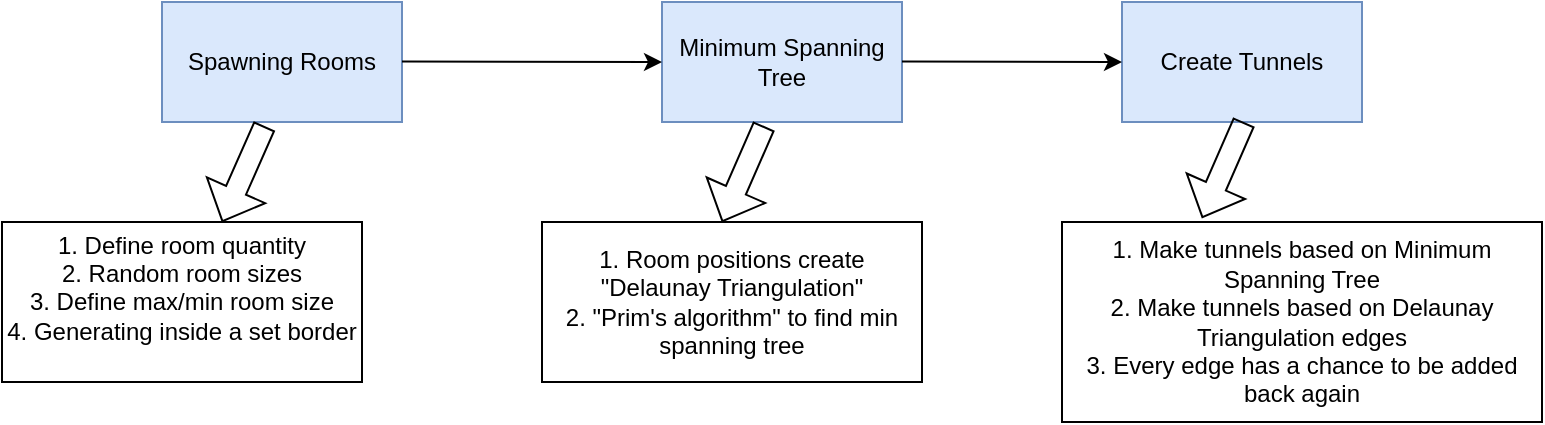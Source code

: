 <mxfile version="23.1.5" type="github">
  <diagram name="Page-1" id="X4yozd5_kqdS1_7KtxCV">
    <mxGraphModel dx="1185" dy="632" grid="1" gridSize="10" guides="1" tooltips="1" connect="1" arrows="1" fold="1" page="1" pageScale="1" pageWidth="850" pageHeight="1100" math="0" shadow="0">
      <root>
        <mxCell id="0" />
        <mxCell id="1" parent="0" />
        <mxCell id="Zy5JVfYh49z3S8n-Rtx--1" value="Spawning Rooms" style="rounded=0;whiteSpace=wrap;html=1;fillColor=#dae8fc;strokeColor=#6c8ebf;" vertex="1" parent="1">
          <mxGeometry x="110" y="10" width="120" height="60" as="geometry" />
        </mxCell>
        <mxCell id="Zy5JVfYh49z3S8n-Rtx--2" value="Minimum Spanning Tree" style="rounded=0;whiteSpace=wrap;html=1;fillColor=#dae8fc;strokeColor=#6c8ebf;" vertex="1" parent="1">
          <mxGeometry x="360" y="10" width="120" height="60" as="geometry" />
        </mxCell>
        <mxCell id="Zy5JVfYh49z3S8n-Rtx--3" value="Create Tunnels" style="rounded=0;whiteSpace=wrap;html=1;fillColor=#dae8fc;strokeColor=#6c8ebf;" vertex="1" parent="1">
          <mxGeometry x="590" y="10" width="120" height="60" as="geometry" />
        </mxCell>
        <mxCell id="Zy5JVfYh49z3S8n-Rtx--4" value="1. Define room quantity&lt;br&gt;2. Random room sizes&lt;br&gt;3. Define max/min room size&lt;br&gt;4. Generating inside a set border&lt;br&gt;&lt;div&gt;&lt;br&gt;&lt;/div&gt;" style="rounded=0;whiteSpace=wrap;html=1;" vertex="1" parent="1">
          <mxGeometry x="30" y="120" width="180" height="80" as="geometry" />
        </mxCell>
        <mxCell id="Zy5JVfYh49z3S8n-Rtx--5" value="1. Room positions create &quot;Delaunay Triangulation&quot;&lt;br&gt;2. &quot;Prim&#39;s algorithm&quot; to find min spanning tree" style="rounded=0;whiteSpace=wrap;html=1;" vertex="1" parent="1">
          <mxGeometry x="300" y="120" width="190" height="80" as="geometry" />
        </mxCell>
        <mxCell id="Zy5JVfYh49z3S8n-Rtx--6" value="1. Make tunnels based on Minimum Spanning Tree&lt;br&gt;2. Make tunnels based on Delaunay Triangulation edges&lt;br&gt;3. Every edge has a chance to be added back again" style="rounded=0;whiteSpace=wrap;html=1;" vertex="1" parent="1">
          <mxGeometry x="560" y="120" width="240" height="100" as="geometry" />
        </mxCell>
        <mxCell id="Zy5JVfYh49z3S8n-Rtx--7" value="" style="shape=flexArrow;endArrow=classic;html=1;rounded=0;width=10.857;endSize=5.28;exitX=0.427;exitY=1.033;exitDx=0;exitDy=0;exitPerimeter=0;" edge="1" parent="1" source="Zy5JVfYh49z3S8n-Rtx--1">
          <mxGeometry width="50" height="50" relative="1" as="geometry">
            <mxPoint x="160" y="80" as="sourcePoint" />
            <mxPoint x="140" y="120" as="targetPoint" />
          </mxGeometry>
        </mxCell>
        <mxCell id="Zy5JVfYh49z3S8n-Rtx--8" value="" style="shape=flexArrow;endArrow=classic;html=1;rounded=0;width=10.857;endSize=5.28;exitX=0.427;exitY=1.033;exitDx=0;exitDy=0;exitPerimeter=0;" edge="1" parent="1">
          <mxGeometry width="50" height="50" relative="1" as="geometry">
            <mxPoint x="411" y="72" as="sourcePoint" />
            <mxPoint x="390" y="120" as="targetPoint" />
          </mxGeometry>
        </mxCell>
        <mxCell id="Zy5JVfYh49z3S8n-Rtx--9" value="" style="shape=flexArrow;endArrow=classic;html=1;rounded=0;width=10.857;endSize=5.28;exitX=0.427;exitY=1.033;exitDx=0;exitDy=0;exitPerimeter=0;" edge="1" parent="1">
          <mxGeometry width="50" height="50" relative="1" as="geometry">
            <mxPoint x="651" y="70" as="sourcePoint" />
            <mxPoint x="630" y="118" as="targetPoint" />
          </mxGeometry>
        </mxCell>
        <mxCell id="Zy5JVfYh49z3S8n-Rtx--10" value="" style="endArrow=classic;html=1;rounded=0;entryX=0;entryY=0.5;entryDx=0;entryDy=0;" edge="1" parent="1" target="Zy5JVfYh49z3S8n-Rtx--2">
          <mxGeometry width="50" height="50" relative="1" as="geometry">
            <mxPoint x="230" y="39.71" as="sourcePoint" />
            <mxPoint x="300" y="39.71" as="targetPoint" />
          </mxGeometry>
        </mxCell>
        <mxCell id="Zy5JVfYh49z3S8n-Rtx--11" value="" style="endArrow=classic;html=1;rounded=0;" edge="1" parent="1">
          <mxGeometry width="50" height="50" relative="1" as="geometry">
            <mxPoint x="480" y="39.71" as="sourcePoint" />
            <mxPoint x="590" y="40" as="targetPoint" />
          </mxGeometry>
        </mxCell>
      </root>
    </mxGraphModel>
  </diagram>
</mxfile>
